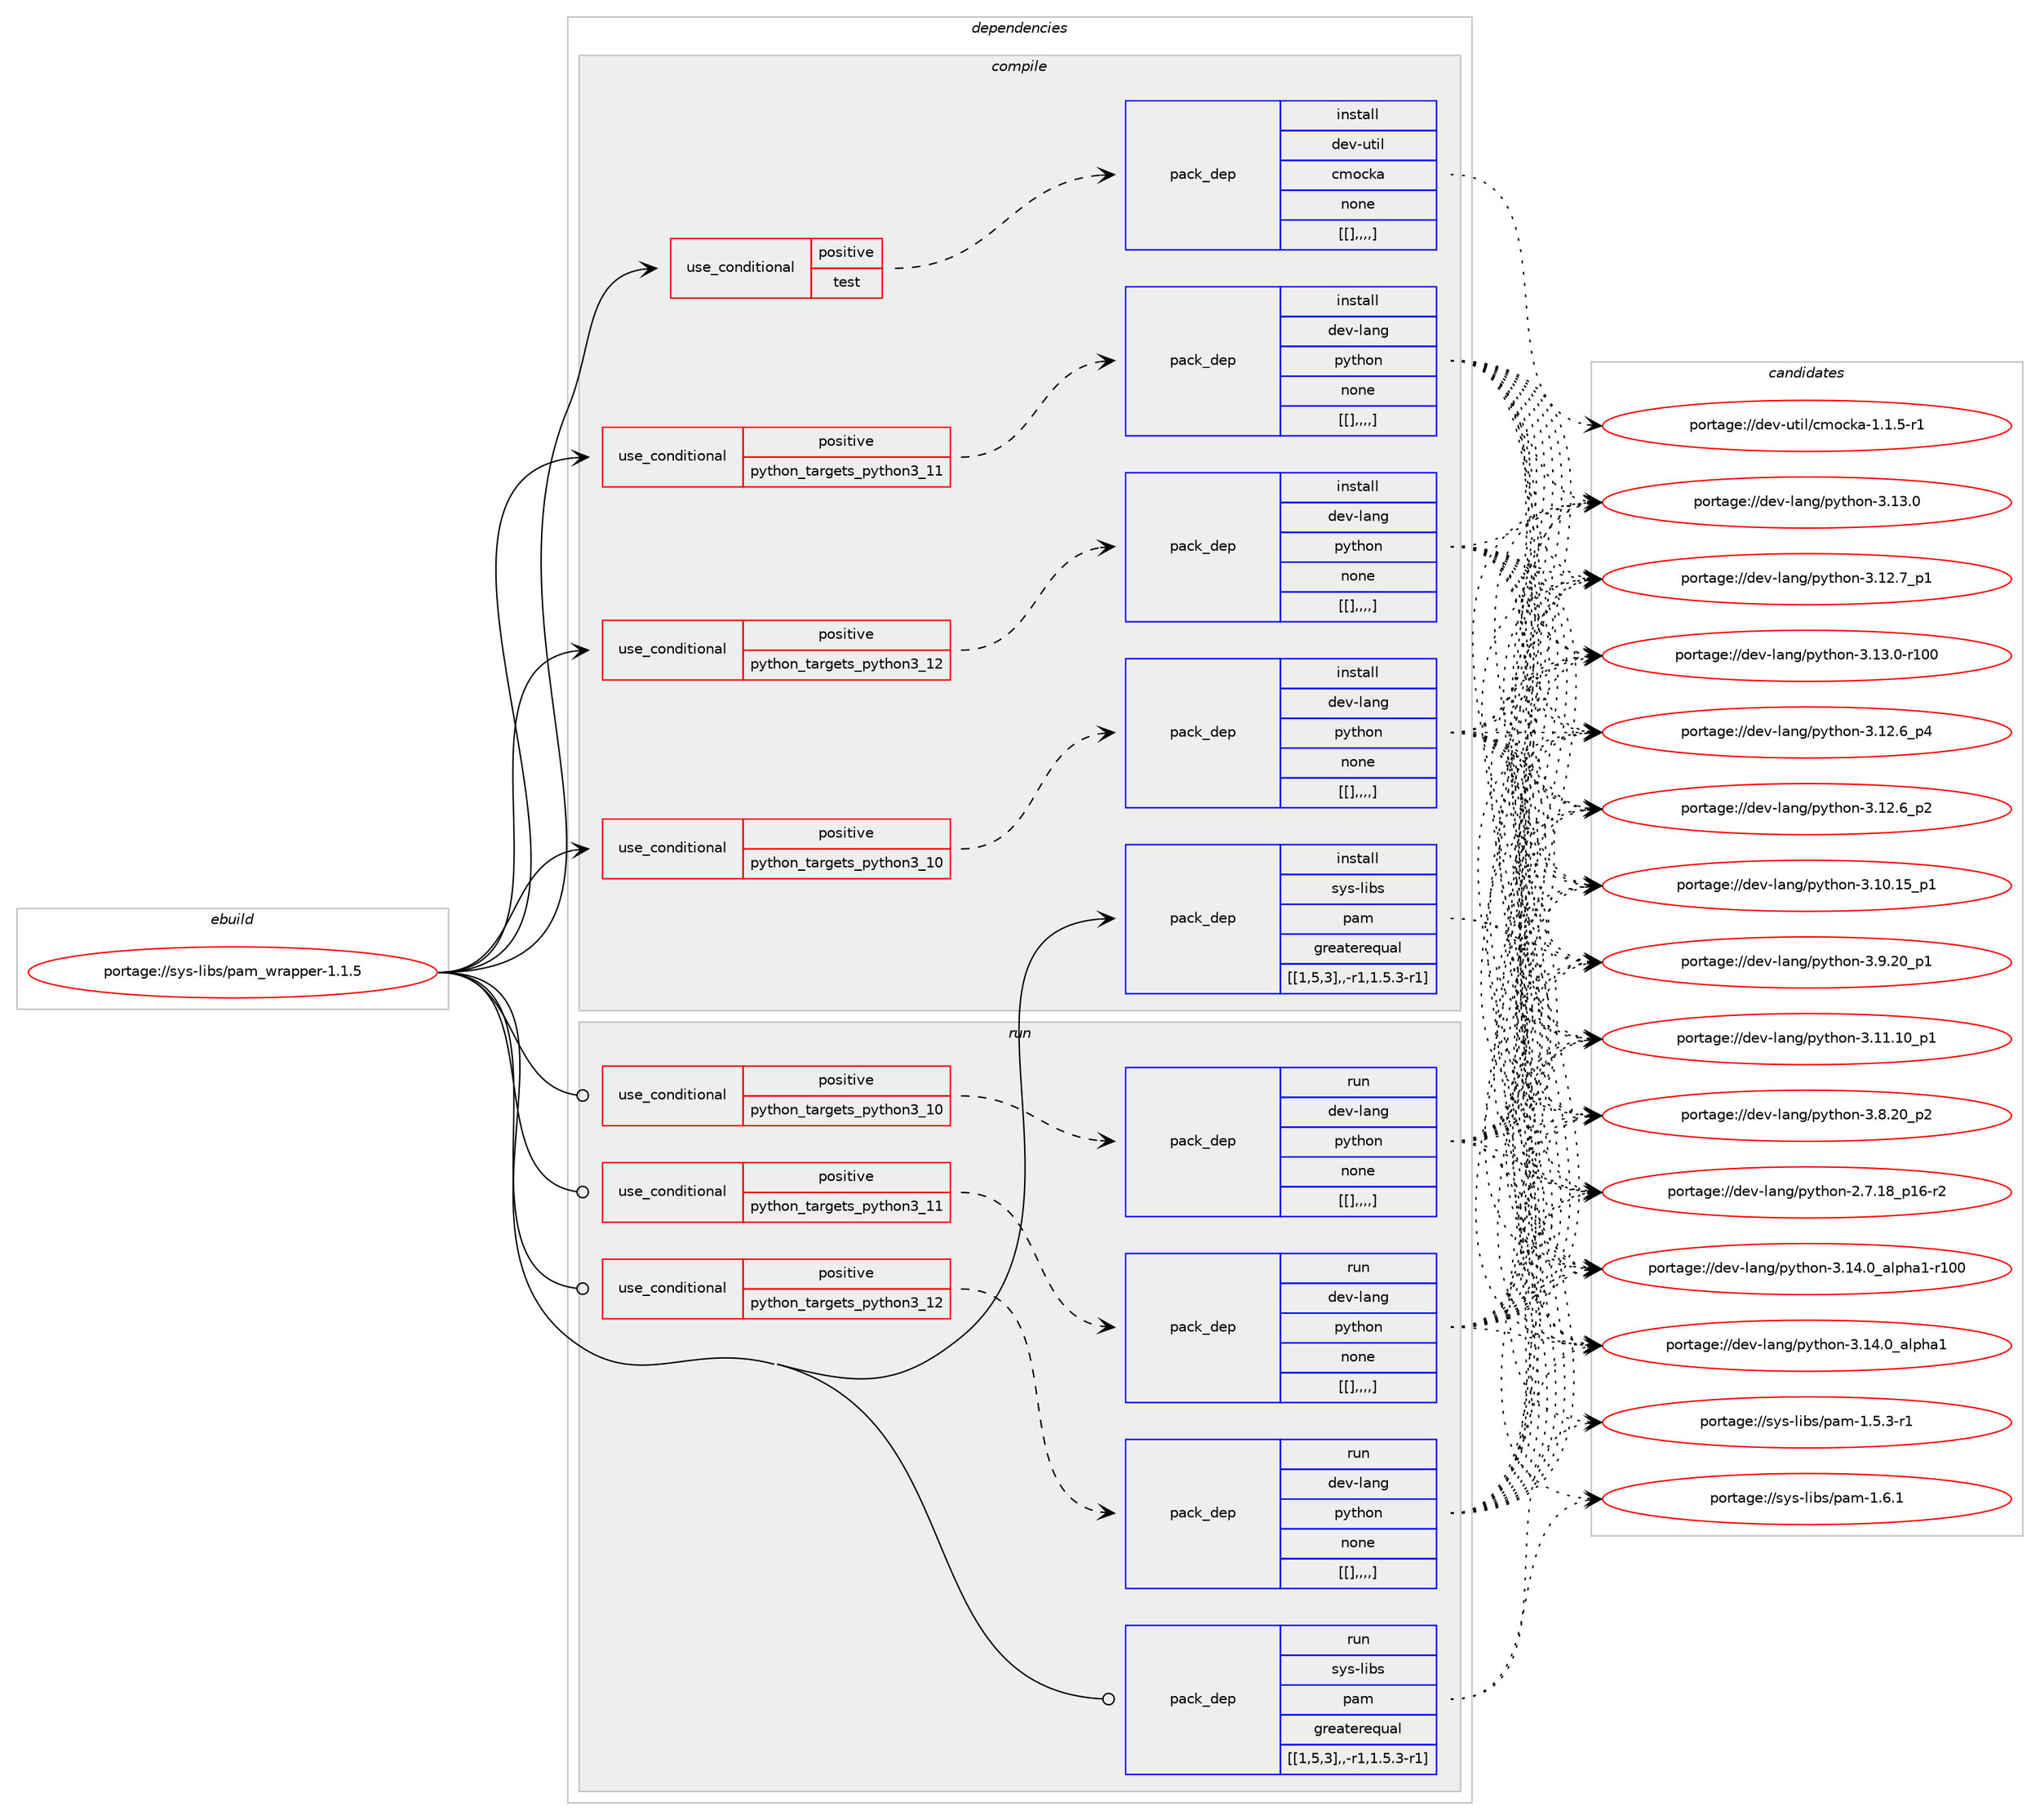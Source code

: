 digraph prolog {

# *************
# Graph options
# *************

newrank=true;
concentrate=true;
compound=true;
graph [rankdir=LR,fontname=Helvetica,fontsize=10,ranksep=1.5];#, ranksep=2.5, nodesep=0.2];
edge  [arrowhead=vee];
node  [fontname=Helvetica,fontsize=10];

# **********
# The ebuild
# **********

subgraph cluster_leftcol {
color=gray;
label=<<i>ebuild</i>>;
id [label="portage://sys-libs/pam_wrapper-1.1.5", color=red, width=4, href="../sys-libs/pam_wrapper-1.1.5.svg"];
}

# ****************
# The dependencies
# ****************

subgraph cluster_midcol {
color=gray;
label=<<i>dependencies</i>>;
subgraph cluster_compile {
fillcolor="#eeeeee";
style=filled;
label=<<i>compile</i>>;
subgraph cond124979 {
dependency466205 [label=<<TABLE BORDER="0" CELLBORDER="1" CELLSPACING="0" CELLPADDING="4"><TR><TD ROWSPAN="3" CELLPADDING="10">use_conditional</TD></TR><TR><TD>positive</TD></TR><TR><TD>python_targets_python3_10</TD></TR></TABLE>>, shape=none, color=red];
subgraph pack337959 {
dependency466216 [label=<<TABLE BORDER="0" CELLBORDER="1" CELLSPACING="0" CELLPADDING="4" WIDTH="220"><TR><TD ROWSPAN="6" CELLPADDING="30">pack_dep</TD></TR><TR><TD WIDTH="110">install</TD></TR><TR><TD>dev-lang</TD></TR><TR><TD>python</TD></TR><TR><TD>none</TD></TR><TR><TD>[[],,,,]</TD></TR></TABLE>>, shape=none, color=blue];
}
dependency466205:e -> dependency466216:w [weight=20,style="dashed",arrowhead="vee"];
}
id:e -> dependency466205:w [weight=20,style="solid",arrowhead="vee"];
subgraph cond124988 {
dependency466285 [label=<<TABLE BORDER="0" CELLBORDER="1" CELLSPACING="0" CELLPADDING="4"><TR><TD ROWSPAN="3" CELLPADDING="10">use_conditional</TD></TR><TR><TD>positive</TD></TR><TR><TD>python_targets_python3_11</TD></TR></TABLE>>, shape=none, color=red];
subgraph pack338010 {
dependency466293 [label=<<TABLE BORDER="0" CELLBORDER="1" CELLSPACING="0" CELLPADDING="4" WIDTH="220"><TR><TD ROWSPAN="6" CELLPADDING="30">pack_dep</TD></TR><TR><TD WIDTH="110">install</TD></TR><TR><TD>dev-lang</TD></TR><TR><TD>python</TD></TR><TR><TD>none</TD></TR><TR><TD>[[],,,,]</TD></TR></TABLE>>, shape=none, color=blue];
}
dependency466285:e -> dependency466293:w [weight=20,style="dashed",arrowhead="vee"];
}
id:e -> dependency466285:w [weight=20,style="solid",arrowhead="vee"];
subgraph cond125018 {
dependency466312 [label=<<TABLE BORDER="0" CELLBORDER="1" CELLSPACING="0" CELLPADDING="4"><TR><TD ROWSPAN="3" CELLPADDING="10">use_conditional</TD></TR><TR><TD>positive</TD></TR><TR><TD>python_targets_python3_12</TD></TR></TABLE>>, shape=none, color=red];
subgraph pack338031 {
dependency466335 [label=<<TABLE BORDER="0" CELLBORDER="1" CELLSPACING="0" CELLPADDING="4" WIDTH="220"><TR><TD ROWSPAN="6" CELLPADDING="30">pack_dep</TD></TR><TR><TD WIDTH="110">install</TD></TR><TR><TD>dev-lang</TD></TR><TR><TD>python</TD></TR><TR><TD>none</TD></TR><TR><TD>[[],,,,]</TD></TR></TABLE>>, shape=none, color=blue];
}
dependency466312:e -> dependency466335:w [weight=20,style="dashed",arrowhead="vee"];
}
id:e -> dependency466312:w [weight=20,style="solid",arrowhead="vee"];
subgraph cond125040 {
dependency466351 [label=<<TABLE BORDER="0" CELLBORDER="1" CELLSPACING="0" CELLPADDING="4"><TR><TD ROWSPAN="3" CELLPADDING="10">use_conditional</TD></TR><TR><TD>positive</TD></TR><TR><TD>test</TD></TR></TABLE>>, shape=none, color=red];
subgraph pack338057 {
dependency466409 [label=<<TABLE BORDER="0" CELLBORDER="1" CELLSPACING="0" CELLPADDING="4" WIDTH="220"><TR><TD ROWSPAN="6" CELLPADDING="30">pack_dep</TD></TR><TR><TD WIDTH="110">install</TD></TR><TR><TD>dev-util</TD></TR><TR><TD>cmocka</TD></TR><TR><TD>none</TD></TR><TR><TD>[[],,,,]</TD></TR></TABLE>>, shape=none, color=blue];
}
dependency466351:e -> dependency466409:w [weight=20,style="dashed",arrowhead="vee"];
}
id:e -> dependency466351:w [weight=20,style="solid",arrowhead="vee"];
subgraph pack338092 {
dependency466473 [label=<<TABLE BORDER="0" CELLBORDER="1" CELLSPACING="0" CELLPADDING="4" WIDTH="220"><TR><TD ROWSPAN="6" CELLPADDING="30">pack_dep</TD></TR><TR><TD WIDTH="110">install</TD></TR><TR><TD>sys-libs</TD></TR><TR><TD>pam</TD></TR><TR><TD>greaterequal</TD></TR><TR><TD>[[1,5,3],,-r1,1.5.3-r1]</TD></TR></TABLE>>, shape=none, color=blue];
}
id:e -> dependency466473:w [weight=20,style="solid",arrowhead="vee"];
}
subgraph cluster_compileandrun {
fillcolor="#eeeeee";
style=filled;
label=<<i>compile and run</i>>;
}
subgraph cluster_run {
fillcolor="#eeeeee";
style=filled;
label=<<i>run</i>>;
subgraph cond125098 {
dependency466507 [label=<<TABLE BORDER="0" CELLBORDER="1" CELLSPACING="0" CELLPADDING="4"><TR><TD ROWSPAN="3" CELLPADDING="10">use_conditional</TD></TR><TR><TD>positive</TD></TR><TR><TD>python_targets_python3_10</TD></TR></TABLE>>, shape=none, color=red];
subgraph pack338134 {
dependency466541 [label=<<TABLE BORDER="0" CELLBORDER="1" CELLSPACING="0" CELLPADDING="4" WIDTH="220"><TR><TD ROWSPAN="6" CELLPADDING="30">pack_dep</TD></TR><TR><TD WIDTH="110">run</TD></TR><TR><TD>dev-lang</TD></TR><TR><TD>python</TD></TR><TR><TD>none</TD></TR><TR><TD>[[],,,,]</TD></TR></TABLE>>, shape=none, color=blue];
}
dependency466507:e -> dependency466541:w [weight=20,style="dashed",arrowhead="vee"];
}
id:e -> dependency466507:w [weight=20,style="solid",arrowhead="odot"];
subgraph cond125142 {
dependency466589 [label=<<TABLE BORDER="0" CELLBORDER="1" CELLSPACING="0" CELLPADDING="4"><TR><TD ROWSPAN="3" CELLPADDING="10">use_conditional</TD></TR><TR><TD>positive</TD></TR><TR><TD>python_targets_python3_11</TD></TR></TABLE>>, shape=none, color=red];
subgraph pack338197 {
dependency466606 [label=<<TABLE BORDER="0" CELLBORDER="1" CELLSPACING="0" CELLPADDING="4" WIDTH="220"><TR><TD ROWSPAN="6" CELLPADDING="30">pack_dep</TD></TR><TR><TD WIDTH="110">run</TD></TR><TR><TD>dev-lang</TD></TR><TR><TD>python</TD></TR><TR><TD>none</TD></TR><TR><TD>[[],,,,]</TD></TR></TABLE>>, shape=none, color=blue];
}
dependency466589:e -> dependency466606:w [weight=20,style="dashed",arrowhead="vee"];
}
id:e -> dependency466589:w [weight=20,style="solid",arrowhead="odot"];
subgraph cond125148 {
dependency466626 [label=<<TABLE BORDER="0" CELLBORDER="1" CELLSPACING="0" CELLPADDING="4"><TR><TD ROWSPAN="3" CELLPADDING="10">use_conditional</TD></TR><TR><TD>positive</TD></TR><TR><TD>python_targets_python3_12</TD></TR></TABLE>>, shape=none, color=red];
subgraph pack338204 {
dependency466640 [label=<<TABLE BORDER="0" CELLBORDER="1" CELLSPACING="0" CELLPADDING="4" WIDTH="220"><TR><TD ROWSPAN="6" CELLPADDING="30">pack_dep</TD></TR><TR><TD WIDTH="110">run</TD></TR><TR><TD>dev-lang</TD></TR><TR><TD>python</TD></TR><TR><TD>none</TD></TR><TR><TD>[[],,,,]</TD></TR></TABLE>>, shape=none, color=blue];
}
dependency466626:e -> dependency466640:w [weight=20,style="dashed",arrowhead="vee"];
}
id:e -> dependency466626:w [weight=20,style="solid",arrowhead="odot"];
subgraph pack338216 {
dependency466646 [label=<<TABLE BORDER="0" CELLBORDER="1" CELLSPACING="0" CELLPADDING="4" WIDTH="220"><TR><TD ROWSPAN="6" CELLPADDING="30">pack_dep</TD></TR><TR><TD WIDTH="110">run</TD></TR><TR><TD>sys-libs</TD></TR><TR><TD>pam</TD></TR><TR><TD>greaterequal</TD></TR><TR><TD>[[1,5,3],,-r1,1.5.3-r1]</TD></TR></TABLE>>, shape=none, color=blue];
}
id:e -> dependency466646:w [weight=20,style="solid",arrowhead="odot"];
}
}

# **************
# The candidates
# **************

subgraph cluster_choices {
rank=same;
color=gray;
label=<<i>candidates</i>>;

subgraph choice337930 {
color=black;
nodesep=1;
choice100101118451089711010347112121116104111110455146495246489597108112104974945114494848 [label="portage://dev-lang/python-3.14.0_alpha1-r100", color=red, width=4,href="../dev-lang/python-3.14.0_alpha1-r100.svg"];
choice1001011184510897110103471121211161041111104551464952464895971081121049749 [label="portage://dev-lang/python-3.14.0_alpha1", color=red, width=4,href="../dev-lang/python-3.14.0_alpha1.svg"];
choice1001011184510897110103471121211161041111104551464951464845114494848 [label="portage://dev-lang/python-3.13.0-r100", color=red, width=4,href="../dev-lang/python-3.13.0-r100.svg"];
choice10010111845108971101034711212111610411111045514649514648 [label="portage://dev-lang/python-3.13.0", color=red, width=4,href="../dev-lang/python-3.13.0.svg"];
choice100101118451089711010347112121116104111110455146495046559511249 [label="portage://dev-lang/python-3.12.7_p1", color=red, width=4,href="../dev-lang/python-3.12.7_p1.svg"];
choice100101118451089711010347112121116104111110455146495046549511252 [label="portage://dev-lang/python-3.12.6_p4", color=red, width=4,href="../dev-lang/python-3.12.6_p4.svg"];
choice100101118451089711010347112121116104111110455146495046549511250 [label="portage://dev-lang/python-3.12.6_p2", color=red, width=4,href="../dev-lang/python-3.12.6_p2.svg"];
choice10010111845108971101034711212111610411111045514649494649489511249 [label="portage://dev-lang/python-3.11.10_p1", color=red, width=4,href="../dev-lang/python-3.11.10_p1.svg"];
choice10010111845108971101034711212111610411111045514649484649539511249 [label="portage://dev-lang/python-3.10.15_p1", color=red, width=4,href="../dev-lang/python-3.10.15_p1.svg"];
choice100101118451089711010347112121116104111110455146574650489511249 [label="portage://dev-lang/python-3.9.20_p1", color=red, width=4,href="../dev-lang/python-3.9.20_p1.svg"];
choice100101118451089711010347112121116104111110455146564650489511250 [label="portage://dev-lang/python-3.8.20_p2", color=red, width=4,href="../dev-lang/python-3.8.20_p2.svg"];
choice100101118451089711010347112121116104111110455046554649569511249544511450 [label="portage://dev-lang/python-2.7.18_p16-r2", color=red, width=4,href="../dev-lang/python-2.7.18_p16-r2.svg"];
dependency466216:e -> choice100101118451089711010347112121116104111110455146495246489597108112104974945114494848:w [style=dotted,weight="100"];
dependency466216:e -> choice1001011184510897110103471121211161041111104551464952464895971081121049749:w [style=dotted,weight="100"];
dependency466216:e -> choice1001011184510897110103471121211161041111104551464951464845114494848:w [style=dotted,weight="100"];
dependency466216:e -> choice10010111845108971101034711212111610411111045514649514648:w [style=dotted,weight="100"];
dependency466216:e -> choice100101118451089711010347112121116104111110455146495046559511249:w [style=dotted,weight="100"];
dependency466216:e -> choice100101118451089711010347112121116104111110455146495046549511252:w [style=dotted,weight="100"];
dependency466216:e -> choice100101118451089711010347112121116104111110455146495046549511250:w [style=dotted,weight="100"];
dependency466216:e -> choice10010111845108971101034711212111610411111045514649494649489511249:w [style=dotted,weight="100"];
dependency466216:e -> choice10010111845108971101034711212111610411111045514649484649539511249:w [style=dotted,weight="100"];
dependency466216:e -> choice100101118451089711010347112121116104111110455146574650489511249:w [style=dotted,weight="100"];
dependency466216:e -> choice100101118451089711010347112121116104111110455146564650489511250:w [style=dotted,weight="100"];
dependency466216:e -> choice100101118451089711010347112121116104111110455046554649569511249544511450:w [style=dotted,weight="100"];
}
subgraph choice337950 {
color=black;
nodesep=1;
choice100101118451089711010347112121116104111110455146495246489597108112104974945114494848 [label="portage://dev-lang/python-3.14.0_alpha1-r100", color=red, width=4,href="../dev-lang/python-3.14.0_alpha1-r100.svg"];
choice1001011184510897110103471121211161041111104551464952464895971081121049749 [label="portage://dev-lang/python-3.14.0_alpha1", color=red, width=4,href="../dev-lang/python-3.14.0_alpha1.svg"];
choice1001011184510897110103471121211161041111104551464951464845114494848 [label="portage://dev-lang/python-3.13.0-r100", color=red, width=4,href="../dev-lang/python-3.13.0-r100.svg"];
choice10010111845108971101034711212111610411111045514649514648 [label="portage://dev-lang/python-3.13.0", color=red, width=4,href="../dev-lang/python-3.13.0.svg"];
choice100101118451089711010347112121116104111110455146495046559511249 [label="portage://dev-lang/python-3.12.7_p1", color=red, width=4,href="../dev-lang/python-3.12.7_p1.svg"];
choice100101118451089711010347112121116104111110455146495046549511252 [label="portage://dev-lang/python-3.12.6_p4", color=red, width=4,href="../dev-lang/python-3.12.6_p4.svg"];
choice100101118451089711010347112121116104111110455146495046549511250 [label="portage://dev-lang/python-3.12.6_p2", color=red, width=4,href="../dev-lang/python-3.12.6_p2.svg"];
choice10010111845108971101034711212111610411111045514649494649489511249 [label="portage://dev-lang/python-3.11.10_p1", color=red, width=4,href="../dev-lang/python-3.11.10_p1.svg"];
choice10010111845108971101034711212111610411111045514649484649539511249 [label="portage://dev-lang/python-3.10.15_p1", color=red, width=4,href="../dev-lang/python-3.10.15_p1.svg"];
choice100101118451089711010347112121116104111110455146574650489511249 [label="portage://dev-lang/python-3.9.20_p1", color=red, width=4,href="../dev-lang/python-3.9.20_p1.svg"];
choice100101118451089711010347112121116104111110455146564650489511250 [label="portage://dev-lang/python-3.8.20_p2", color=red, width=4,href="../dev-lang/python-3.8.20_p2.svg"];
choice100101118451089711010347112121116104111110455046554649569511249544511450 [label="portage://dev-lang/python-2.7.18_p16-r2", color=red, width=4,href="../dev-lang/python-2.7.18_p16-r2.svg"];
dependency466293:e -> choice100101118451089711010347112121116104111110455146495246489597108112104974945114494848:w [style=dotted,weight="100"];
dependency466293:e -> choice1001011184510897110103471121211161041111104551464952464895971081121049749:w [style=dotted,weight="100"];
dependency466293:e -> choice1001011184510897110103471121211161041111104551464951464845114494848:w [style=dotted,weight="100"];
dependency466293:e -> choice10010111845108971101034711212111610411111045514649514648:w [style=dotted,weight="100"];
dependency466293:e -> choice100101118451089711010347112121116104111110455146495046559511249:w [style=dotted,weight="100"];
dependency466293:e -> choice100101118451089711010347112121116104111110455146495046549511252:w [style=dotted,weight="100"];
dependency466293:e -> choice100101118451089711010347112121116104111110455146495046549511250:w [style=dotted,weight="100"];
dependency466293:e -> choice10010111845108971101034711212111610411111045514649494649489511249:w [style=dotted,weight="100"];
dependency466293:e -> choice10010111845108971101034711212111610411111045514649484649539511249:w [style=dotted,weight="100"];
dependency466293:e -> choice100101118451089711010347112121116104111110455146574650489511249:w [style=dotted,weight="100"];
dependency466293:e -> choice100101118451089711010347112121116104111110455146564650489511250:w [style=dotted,weight="100"];
dependency466293:e -> choice100101118451089711010347112121116104111110455046554649569511249544511450:w [style=dotted,weight="100"];
}
subgraph choice337956 {
color=black;
nodesep=1;
choice100101118451089711010347112121116104111110455146495246489597108112104974945114494848 [label="portage://dev-lang/python-3.14.0_alpha1-r100", color=red, width=4,href="../dev-lang/python-3.14.0_alpha1-r100.svg"];
choice1001011184510897110103471121211161041111104551464952464895971081121049749 [label="portage://dev-lang/python-3.14.0_alpha1", color=red, width=4,href="../dev-lang/python-3.14.0_alpha1.svg"];
choice1001011184510897110103471121211161041111104551464951464845114494848 [label="portage://dev-lang/python-3.13.0-r100", color=red, width=4,href="../dev-lang/python-3.13.0-r100.svg"];
choice10010111845108971101034711212111610411111045514649514648 [label="portage://dev-lang/python-3.13.0", color=red, width=4,href="../dev-lang/python-3.13.0.svg"];
choice100101118451089711010347112121116104111110455146495046559511249 [label="portage://dev-lang/python-3.12.7_p1", color=red, width=4,href="../dev-lang/python-3.12.7_p1.svg"];
choice100101118451089711010347112121116104111110455146495046549511252 [label="portage://dev-lang/python-3.12.6_p4", color=red, width=4,href="../dev-lang/python-3.12.6_p4.svg"];
choice100101118451089711010347112121116104111110455146495046549511250 [label="portage://dev-lang/python-3.12.6_p2", color=red, width=4,href="../dev-lang/python-3.12.6_p2.svg"];
choice10010111845108971101034711212111610411111045514649494649489511249 [label="portage://dev-lang/python-3.11.10_p1", color=red, width=4,href="../dev-lang/python-3.11.10_p1.svg"];
choice10010111845108971101034711212111610411111045514649484649539511249 [label="portage://dev-lang/python-3.10.15_p1", color=red, width=4,href="../dev-lang/python-3.10.15_p1.svg"];
choice100101118451089711010347112121116104111110455146574650489511249 [label="portage://dev-lang/python-3.9.20_p1", color=red, width=4,href="../dev-lang/python-3.9.20_p1.svg"];
choice100101118451089711010347112121116104111110455146564650489511250 [label="portage://dev-lang/python-3.8.20_p2", color=red, width=4,href="../dev-lang/python-3.8.20_p2.svg"];
choice100101118451089711010347112121116104111110455046554649569511249544511450 [label="portage://dev-lang/python-2.7.18_p16-r2", color=red, width=4,href="../dev-lang/python-2.7.18_p16-r2.svg"];
dependency466335:e -> choice100101118451089711010347112121116104111110455146495246489597108112104974945114494848:w [style=dotted,weight="100"];
dependency466335:e -> choice1001011184510897110103471121211161041111104551464952464895971081121049749:w [style=dotted,weight="100"];
dependency466335:e -> choice1001011184510897110103471121211161041111104551464951464845114494848:w [style=dotted,weight="100"];
dependency466335:e -> choice10010111845108971101034711212111610411111045514649514648:w [style=dotted,weight="100"];
dependency466335:e -> choice100101118451089711010347112121116104111110455146495046559511249:w [style=dotted,weight="100"];
dependency466335:e -> choice100101118451089711010347112121116104111110455146495046549511252:w [style=dotted,weight="100"];
dependency466335:e -> choice100101118451089711010347112121116104111110455146495046549511250:w [style=dotted,weight="100"];
dependency466335:e -> choice10010111845108971101034711212111610411111045514649494649489511249:w [style=dotted,weight="100"];
dependency466335:e -> choice10010111845108971101034711212111610411111045514649484649539511249:w [style=dotted,weight="100"];
dependency466335:e -> choice100101118451089711010347112121116104111110455146574650489511249:w [style=dotted,weight="100"];
dependency466335:e -> choice100101118451089711010347112121116104111110455146564650489511250:w [style=dotted,weight="100"];
dependency466335:e -> choice100101118451089711010347112121116104111110455046554649569511249544511450:w [style=dotted,weight="100"];
}
subgraph choice337965 {
color=black;
nodesep=1;
choice10010111845117116105108479910911199107974549464946534511449 [label="portage://dev-util/cmocka-1.1.5-r1", color=red, width=4,href="../dev-util/cmocka-1.1.5-r1.svg"];
dependency466409:e -> choice10010111845117116105108479910911199107974549464946534511449:w [style=dotted,weight="100"];
}
subgraph choice337978 {
color=black;
nodesep=1;
choice11512111545108105981154711297109454946544649 [label="portage://sys-libs/pam-1.6.1", color=red, width=4,href="../sys-libs/pam-1.6.1.svg"];
choice115121115451081059811547112971094549465346514511449 [label="portage://sys-libs/pam-1.5.3-r1", color=red, width=4,href="../sys-libs/pam-1.5.3-r1.svg"];
dependency466473:e -> choice11512111545108105981154711297109454946544649:w [style=dotted,weight="100"];
dependency466473:e -> choice115121115451081059811547112971094549465346514511449:w [style=dotted,weight="100"];
}
subgraph choice337988 {
color=black;
nodesep=1;
choice100101118451089711010347112121116104111110455146495246489597108112104974945114494848 [label="portage://dev-lang/python-3.14.0_alpha1-r100", color=red, width=4,href="../dev-lang/python-3.14.0_alpha1-r100.svg"];
choice1001011184510897110103471121211161041111104551464952464895971081121049749 [label="portage://dev-lang/python-3.14.0_alpha1", color=red, width=4,href="../dev-lang/python-3.14.0_alpha1.svg"];
choice1001011184510897110103471121211161041111104551464951464845114494848 [label="portage://dev-lang/python-3.13.0-r100", color=red, width=4,href="../dev-lang/python-3.13.0-r100.svg"];
choice10010111845108971101034711212111610411111045514649514648 [label="portage://dev-lang/python-3.13.0", color=red, width=4,href="../dev-lang/python-3.13.0.svg"];
choice100101118451089711010347112121116104111110455146495046559511249 [label="portage://dev-lang/python-3.12.7_p1", color=red, width=4,href="../dev-lang/python-3.12.7_p1.svg"];
choice100101118451089711010347112121116104111110455146495046549511252 [label="portage://dev-lang/python-3.12.6_p4", color=red, width=4,href="../dev-lang/python-3.12.6_p4.svg"];
choice100101118451089711010347112121116104111110455146495046549511250 [label="portage://dev-lang/python-3.12.6_p2", color=red, width=4,href="../dev-lang/python-3.12.6_p2.svg"];
choice10010111845108971101034711212111610411111045514649494649489511249 [label="portage://dev-lang/python-3.11.10_p1", color=red, width=4,href="../dev-lang/python-3.11.10_p1.svg"];
choice10010111845108971101034711212111610411111045514649484649539511249 [label="portage://dev-lang/python-3.10.15_p1", color=red, width=4,href="../dev-lang/python-3.10.15_p1.svg"];
choice100101118451089711010347112121116104111110455146574650489511249 [label="portage://dev-lang/python-3.9.20_p1", color=red, width=4,href="../dev-lang/python-3.9.20_p1.svg"];
choice100101118451089711010347112121116104111110455146564650489511250 [label="portage://dev-lang/python-3.8.20_p2", color=red, width=4,href="../dev-lang/python-3.8.20_p2.svg"];
choice100101118451089711010347112121116104111110455046554649569511249544511450 [label="portage://dev-lang/python-2.7.18_p16-r2", color=red, width=4,href="../dev-lang/python-2.7.18_p16-r2.svg"];
dependency466541:e -> choice100101118451089711010347112121116104111110455146495246489597108112104974945114494848:w [style=dotted,weight="100"];
dependency466541:e -> choice1001011184510897110103471121211161041111104551464952464895971081121049749:w [style=dotted,weight="100"];
dependency466541:e -> choice1001011184510897110103471121211161041111104551464951464845114494848:w [style=dotted,weight="100"];
dependency466541:e -> choice10010111845108971101034711212111610411111045514649514648:w [style=dotted,weight="100"];
dependency466541:e -> choice100101118451089711010347112121116104111110455146495046559511249:w [style=dotted,weight="100"];
dependency466541:e -> choice100101118451089711010347112121116104111110455146495046549511252:w [style=dotted,weight="100"];
dependency466541:e -> choice100101118451089711010347112121116104111110455146495046549511250:w [style=dotted,weight="100"];
dependency466541:e -> choice10010111845108971101034711212111610411111045514649494649489511249:w [style=dotted,weight="100"];
dependency466541:e -> choice10010111845108971101034711212111610411111045514649484649539511249:w [style=dotted,weight="100"];
dependency466541:e -> choice100101118451089711010347112121116104111110455146574650489511249:w [style=dotted,weight="100"];
dependency466541:e -> choice100101118451089711010347112121116104111110455146564650489511250:w [style=dotted,weight="100"];
dependency466541:e -> choice100101118451089711010347112121116104111110455046554649569511249544511450:w [style=dotted,weight="100"];
}
subgraph choice338003 {
color=black;
nodesep=1;
choice100101118451089711010347112121116104111110455146495246489597108112104974945114494848 [label="portage://dev-lang/python-3.14.0_alpha1-r100", color=red, width=4,href="../dev-lang/python-3.14.0_alpha1-r100.svg"];
choice1001011184510897110103471121211161041111104551464952464895971081121049749 [label="portage://dev-lang/python-3.14.0_alpha1", color=red, width=4,href="../dev-lang/python-3.14.0_alpha1.svg"];
choice1001011184510897110103471121211161041111104551464951464845114494848 [label="portage://dev-lang/python-3.13.0-r100", color=red, width=4,href="../dev-lang/python-3.13.0-r100.svg"];
choice10010111845108971101034711212111610411111045514649514648 [label="portage://dev-lang/python-3.13.0", color=red, width=4,href="../dev-lang/python-3.13.0.svg"];
choice100101118451089711010347112121116104111110455146495046559511249 [label="portage://dev-lang/python-3.12.7_p1", color=red, width=4,href="../dev-lang/python-3.12.7_p1.svg"];
choice100101118451089711010347112121116104111110455146495046549511252 [label="portage://dev-lang/python-3.12.6_p4", color=red, width=4,href="../dev-lang/python-3.12.6_p4.svg"];
choice100101118451089711010347112121116104111110455146495046549511250 [label="portage://dev-lang/python-3.12.6_p2", color=red, width=4,href="../dev-lang/python-3.12.6_p2.svg"];
choice10010111845108971101034711212111610411111045514649494649489511249 [label="portage://dev-lang/python-3.11.10_p1", color=red, width=4,href="../dev-lang/python-3.11.10_p1.svg"];
choice10010111845108971101034711212111610411111045514649484649539511249 [label="portage://dev-lang/python-3.10.15_p1", color=red, width=4,href="../dev-lang/python-3.10.15_p1.svg"];
choice100101118451089711010347112121116104111110455146574650489511249 [label="portage://dev-lang/python-3.9.20_p1", color=red, width=4,href="../dev-lang/python-3.9.20_p1.svg"];
choice100101118451089711010347112121116104111110455146564650489511250 [label="portage://dev-lang/python-3.8.20_p2", color=red, width=4,href="../dev-lang/python-3.8.20_p2.svg"];
choice100101118451089711010347112121116104111110455046554649569511249544511450 [label="portage://dev-lang/python-2.7.18_p16-r2", color=red, width=4,href="../dev-lang/python-2.7.18_p16-r2.svg"];
dependency466606:e -> choice100101118451089711010347112121116104111110455146495246489597108112104974945114494848:w [style=dotted,weight="100"];
dependency466606:e -> choice1001011184510897110103471121211161041111104551464952464895971081121049749:w [style=dotted,weight="100"];
dependency466606:e -> choice1001011184510897110103471121211161041111104551464951464845114494848:w [style=dotted,weight="100"];
dependency466606:e -> choice10010111845108971101034711212111610411111045514649514648:w [style=dotted,weight="100"];
dependency466606:e -> choice100101118451089711010347112121116104111110455146495046559511249:w [style=dotted,weight="100"];
dependency466606:e -> choice100101118451089711010347112121116104111110455146495046549511252:w [style=dotted,weight="100"];
dependency466606:e -> choice100101118451089711010347112121116104111110455146495046549511250:w [style=dotted,weight="100"];
dependency466606:e -> choice10010111845108971101034711212111610411111045514649494649489511249:w [style=dotted,weight="100"];
dependency466606:e -> choice10010111845108971101034711212111610411111045514649484649539511249:w [style=dotted,weight="100"];
dependency466606:e -> choice100101118451089711010347112121116104111110455146574650489511249:w [style=dotted,weight="100"];
dependency466606:e -> choice100101118451089711010347112121116104111110455146564650489511250:w [style=dotted,weight="100"];
dependency466606:e -> choice100101118451089711010347112121116104111110455046554649569511249544511450:w [style=dotted,weight="100"];
}
subgraph choice338023 {
color=black;
nodesep=1;
choice100101118451089711010347112121116104111110455146495246489597108112104974945114494848 [label="portage://dev-lang/python-3.14.0_alpha1-r100", color=red, width=4,href="../dev-lang/python-3.14.0_alpha1-r100.svg"];
choice1001011184510897110103471121211161041111104551464952464895971081121049749 [label="portage://dev-lang/python-3.14.0_alpha1", color=red, width=4,href="../dev-lang/python-3.14.0_alpha1.svg"];
choice1001011184510897110103471121211161041111104551464951464845114494848 [label="portage://dev-lang/python-3.13.0-r100", color=red, width=4,href="../dev-lang/python-3.13.0-r100.svg"];
choice10010111845108971101034711212111610411111045514649514648 [label="portage://dev-lang/python-3.13.0", color=red, width=4,href="../dev-lang/python-3.13.0.svg"];
choice100101118451089711010347112121116104111110455146495046559511249 [label="portage://dev-lang/python-3.12.7_p1", color=red, width=4,href="../dev-lang/python-3.12.7_p1.svg"];
choice100101118451089711010347112121116104111110455146495046549511252 [label="portage://dev-lang/python-3.12.6_p4", color=red, width=4,href="../dev-lang/python-3.12.6_p4.svg"];
choice100101118451089711010347112121116104111110455146495046549511250 [label="portage://dev-lang/python-3.12.6_p2", color=red, width=4,href="../dev-lang/python-3.12.6_p2.svg"];
choice10010111845108971101034711212111610411111045514649494649489511249 [label="portage://dev-lang/python-3.11.10_p1", color=red, width=4,href="../dev-lang/python-3.11.10_p1.svg"];
choice10010111845108971101034711212111610411111045514649484649539511249 [label="portage://dev-lang/python-3.10.15_p1", color=red, width=4,href="../dev-lang/python-3.10.15_p1.svg"];
choice100101118451089711010347112121116104111110455146574650489511249 [label="portage://dev-lang/python-3.9.20_p1", color=red, width=4,href="../dev-lang/python-3.9.20_p1.svg"];
choice100101118451089711010347112121116104111110455146564650489511250 [label="portage://dev-lang/python-3.8.20_p2", color=red, width=4,href="../dev-lang/python-3.8.20_p2.svg"];
choice100101118451089711010347112121116104111110455046554649569511249544511450 [label="portage://dev-lang/python-2.7.18_p16-r2", color=red, width=4,href="../dev-lang/python-2.7.18_p16-r2.svg"];
dependency466640:e -> choice100101118451089711010347112121116104111110455146495246489597108112104974945114494848:w [style=dotted,weight="100"];
dependency466640:e -> choice1001011184510897110103471121211161041111104551464952464895971081121049749:w [style=dotted,weight="100"];
dependency466640:e -> choice1001011184510897110103471121211161041111104551464951464845114494848:w [style=dotted,weight="100"];
dependency466640:e -> choice10010111845108971101034711212111610411111045514649514648:w [style=dotted,weight="100"];
dependency466640:e -> choice100101118451089711010347112121116104111110455146495046559511249:w [style=dotted,weight="100"];
dependency466640:e -> choice100101118451089711010347112121116104111110455146495046549511252:w [style=dotted,weight="100"];
dependency466640:e -> choice100101118451089711010347112121116104111110455146495046549511250:w [style=dotted,weight="100"];
dependency466640:e -> choice10010111845108971101034711212111610411111045514649494649489511249:w [style=dotted,weight="100"];
dependency466640:e -> choice10010111845108971101034711212111610411111045514649484649539511249:w [style=dotted,weight="100"];
dependency466640:e -> choice100101118451089711010347112121116104111110455146574650489511249:w [style=dotted,weight="100"];
dependency466640:e -> choice100101118451089711010347112121116104111110455146564650489511250:w [style=dotted,weight="100"];
dependency466640:e -> choice100101118451089711010347112121116104111110455046554649569511249544511450:w [style=dotted,weight="100"];
}
subgraph choice338054 {
color=black;
nodesep=1;
choice11512111545108105981154711297109454946544649 [label="portage://sys-libs/pam-1.6.1", color=red, width=4,href="../sys-libs/pam-1.6.1.svg"];
choice115121115451081059811547112971094549465346514511449 [label="portage://sys-libs/pam-1.5.3-r1", color=red, width=4,href="../sys-libs/pam-1.5.3-r1.svg"];
dependency466646:e -> choice11512111545108105981154711297109454946544649:w [style=dotted,weight="100"];
dependency466646:e -> choice115121115451081059811547112971094549465346514511449:w [style=dotted,weight="100"];
}
}

}
